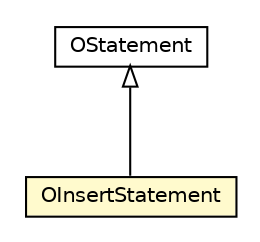 #!/usr/local/bin/dot
#
# Class diagram 
# Generated by UMLGraph version R5_6-24-gf6e263 (http://www.umlgraph.org/)
#

digraph G {
	edge [fontname="Helvetica",fontsize=10,labelfontname="Helvetica",labelfontsize=10];
	node [fontname="Helvetica",fontsize=10,shape=plaintext];
	nodesep=0.25;
	ranksep=0.5;
	// com.orientechnologies.orient.core.sql.parser.OInsertStatement
	c2146657 [label=<<table title="com.orientechnologies.orient.core.sql.parser.OInsertStatement" border="0" cellborder="1" cellspacing="0" cellpadding="2" port="p" bgcolor="lemonChiffon" href="./OInsertStatement.html">
		<tr><td><table border="0" cellspacing="0" cellpadding="1">
<tr><td align="center" balign="center"> OInsertStatement </td></tr>
		</table></td></tr>
		</table>>, URL="./OInsertStatement.html", fontname="Helvetica", fontcolor="black", fontsize=10.0];
	// com.orientechnologies.orient.core.sql.parser.OStatement
	c2146674 [label=<<table title="com.orientechnologies.orient.core.sql.parser.OStatement" border="0" cellborder="1" cellspacing="0" cellpadding="2" port="p" href="./OStatement.html">
		<tr><td><table border="0" cellspacing="0" cellpadding="1">
<tr><td align="center" balign="center"> OStatement </td></tr>
		</table></td></tr>
		</table>>, URL="./OStatement.html", fontname="Helvetica", fontcolor="black", fontsize=10.0];
	//com.orientechnologies.orient.core.sql.parser.OInsertStatement extends com.orientechnologies.orient.core.sql.parser.OStatement
	c2146674:p -> c2146657:p [dir=back,arrowtail=empty];
}

